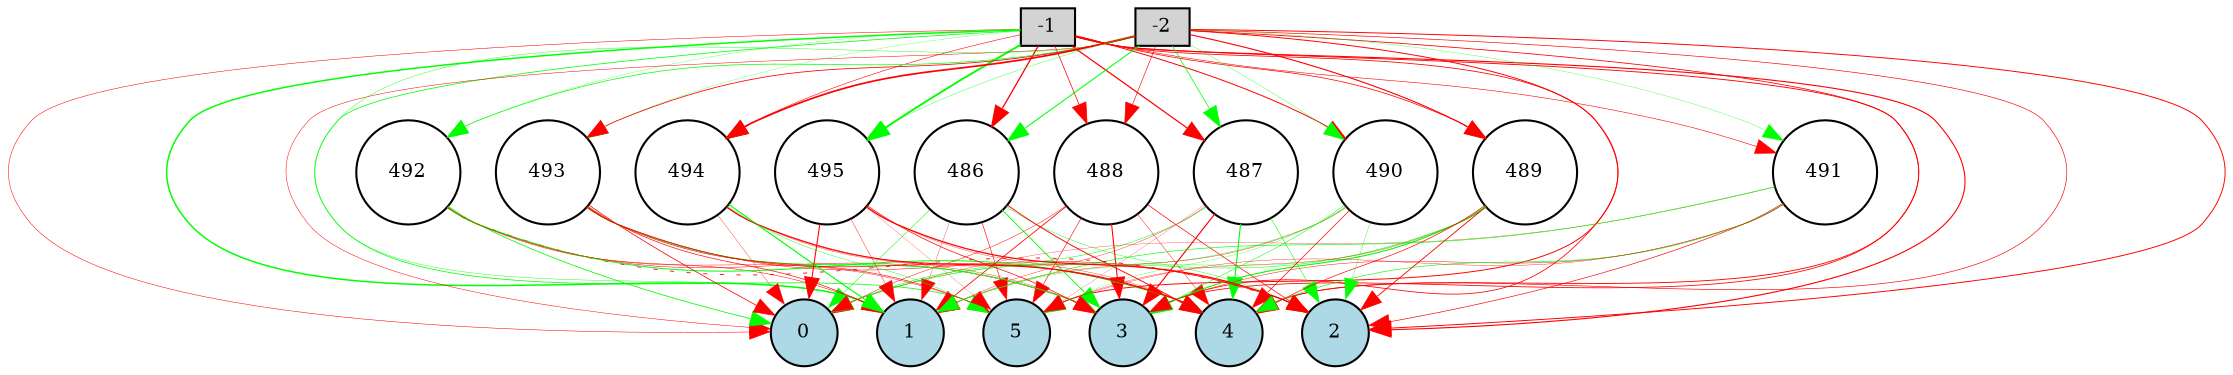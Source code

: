 digraph {
	node [fontsize=9 height=0.2 shape=circle width=0.2]
	-1 [fillcolor=lightgray shape=box style=filled]
	-2 [fillcolor=lightgray shape=box style=filled]
	0 [fillcolor=lightblue style=filled]
	1 [fillcolor=lightblue style=filled]
	2 [fillcolor=lightblue style=filled]
	3 [fillcolor=lightblue style=filled]
	4 [fillcolor=lightblue style=filled]
	5 [fillcolor=lightblue style=filled]
	486 [fillcolor=white style=filled]
	487 [fillcolor=white style=filled]
	488 [fillcolor=white style=filled]
	489 [fillcolor=white style=filled]
	490 [fillcolor=white style=filled]
	491 [fillcolor=white style=filled]
	492 [fillcolor=white style=filled]
	493 [fillcolor=white style=filled]
	494 [fillcolor=white style=filled]
	495 [fillcolor=white style=filled]
	-1 -> 486 [color=red penwidth=0.6233653551546883 style=solid]
	-1 -> 487 [color=red penwidth=0.5871775280817313 style=solid]
	-1 -> 488 [color=red penwidth=0.34806662200779304 style=solid]
	-1 -> 489 [color=red penwidth=0.35417322119269645 style=solid]
	-1 -> 490 [color=red penwidth=0.471144486688132 style=solid]
	-1 -> 491 [color=red penwidth=0.2733687325717381 style=solid]
	-1 -> 492 [color=green penwidth=0.12122737882082235 style=solid]
	-1 -> 493 [color=green penwidth=0.1196620763569708 style=solid]
	-1 -> 494 [color=red penwidth=0.27159339808853 style=solid]
	-1 -> 495 [color=green penwidth=0.8998265433960418 style=solid]
	-2 -> 486 [color=green penwidth=0.5055293025315196 style=solid]
	-2 -> 487 [color=green penwidth=0.35885853292836956 style=solid]
	-2 -> 488 [color=red penwidth=0.295681538355981 style=solid]
	-2 -> 489 [color=red penwidth=0.531319371249667 style=solid]
	-2 -> 490 [color=green penwidth=0.15725401709233913 style=solid]
	-2 -> 491 [color=green penwidth=0.14766725535021308 style=solid]
	-2 -> 492 [color=green penwidth=0.34100550926281975 style=solid]
	-2 -> 493 [color=red penwidth=0.3852258416850306 style=solid]
	-2 -> 494 [color=red penwidth=0.8233297777163662 style=solid]
	-2 -> 495 [color=green penwidth=0.164873847811071 style=solid]
	486 -> 0 [color=green penwidth=0.2527109690512238 style=solid]
	486 -> 1 [color=red penwidth=0.1456813473351436 style=solid]
	486 -> 2 [color=green penwidth=0.20195594029177713 style=solid]
	486 -> 3 [color=green penwidth=0.44795455620980984 style=solid]
	486 -> 4 [color=red penwidth=0.44498589195064886 style=solid]
	486 -> 5 [color=red penwidth=0.2995994921202516 style=solid]
	487 -> 0 [color=green penwidth=0.23283761045930781 style=solid]
	487 -> 1 [color=red penwidth=0.17372905910953498 style=solid]
	487 -> 2 [color=green penwidth=0.2645938418496805 style=solid]
	487 -> 3 [color=red penwidth=0.5470760694348022 style=solid]
	487 -> 4 [color=green penwidth=0.525073399451443 style=solid]
	487 -> 5 [color=red penwidth=0.10794245987749386 style=solid]
	488 -> 0 [color=red penwidth=0.22568146533194886 style=solid]
	488 -> 1 [color=red penwidth=0.39259314197074446 style=solid]
	488 -> 2 [color=red penwidth=0.3337700131492905 style=solid]
	488 -> 3 [color=red penwidth=0.5190737237514541 style=solid]
	488 -> 4 [color=red penwidth=0.1980863239234693 style=solid]
	488 -> 5 [color=red penwidth=0.2862274661327374 style=solid]
	489 -> 0 [color=green penwidth=0.2301835399575802 style=solid]
	489 -> 1 [color=green penwidth=0.16148959602469087 style=solid]
	489 -> 2 [color=red penwidth=0.42517474760628815 style=solid]
	489 -> 3 [color=green penwidth=0.5280013438067713 style=solid]
	489 -> 4 [color=red penwidth=0.3186126570884451 style=solid]
	489 -> 5 [color=red penwidth=0.15309909162556373 style=solid]
	490 -> 0 [color=green penwidth=0.20424380070204368 style=solid]
	490 -> 1 [color=red penwidth=0.17193373287737357 style=solid]
	490 -> 2 [color=green penwidth=0.17851794544531224 style=solid]
	490 -> 3 [color=green penwidth=0.24915991695468814 style=solid]
	490 -> 4 [color=red penwidth=0.3449626350837107 style=solid]
	490 -> 5 [color=green penwidth=0.1374366509105996 style=solid]
	491 -> 0 [color=red penwidth=0.14246639720446097 style=solid]
	491 -> 1 [color=green penwidth=0.29973729635072466 style=solid]
	491 -> 2 [color=red penwidth=0.31315160884489696 style=solid]
	491 -> 3 [color=red penwidth=0.2167663897115996 style=solid]
	491 -> 4 [color=green penwidth=0.2926552827590897 style=solid]
	491 -> 5 [color=red penwidth=0.1752109045391511 style=solid]
	492 -> 0 [color=green penwidth=0.3850617450303353 style=solid]
	492 -> 1 [color=red penwidth=0.24580119774172848 style=solid]
	492 -> 2 [color=red penwidth=0.4165219931265658 style=dotted]
	492 -> 3 [color=red penwidth=0.24516483588434881 style=solid]
	492 -> 4 [color=green penwidth=0.476001298497265 style=solid]
	492 -> 5 [color=red penwidth=0.20449536105410931 style=solid]
	493 -> 0 [color=red penwidth=0.3647113670585298 style=solid]
	493 -> 1 [color=red penwidth=0.3218864048245832 style=solid]
	493 -> 2 [color=red penwidth=0.24675768561951855 style=solid]
	493 -> 3 [color=green penwidth=0.45823425228767123 style=solid]
	493 -> 4 [color=red penwidth=0.3391082810111148 style=solid]
	493 -> 5 [color=red penwidth=0.2862720006231187 style=solid]
	494 -> 0 [color=red penwidth=0.16599283760844447 style=solid]
	494 -> 1 [color=green penwidth=0.5434639889958894 style=solid]
	494 -> 2 [color=red penwidth=0.22769406549254825 style=solid]
	494 -> 3 [color=red penwidth=0.15808919881891464 style=solid]
	494 -> 4 [color=red penwidth=0.5226267098790693 style=solid]
	494 -> 5 [color=green penwidth=0.19217789783940226 style=solid]
	495 -> 0 [color=red penwidth=0.5149577236085068 style=solid]
	495 -> 1 [color=red penwidth=0.19559124468657096 style=solid]
	495 -> 2 [color=red penwidth=0.5950088184254296 style=solid]
	495 -> 3 [color=red penwidth=0.3414871239395635 style=solid]
	495 -> 4 [color=red penwidth=0.16589243797687758 style=solid]
	495 -> 5 [color=red penwidth=0.10795227999752627 style=solid]
	-1 -> 0 [color=red penwidth=0.2506488639215134 style=solid]
	-1 -> 1 [color=green penwidth=0.7123895042885976 style=solid]
	-1 -> 2 [color=red penwidth=0.5337465145688272 style=solid]
	-1 -> 3 [color=red penwidth=0.3865824056115006 style=solid]
	-1 -> 4 [color=red penwidth=0.4325829957156119 style=solid]
	-1 -> 5 [color=green penwidth=0.36556126083884766 style=solid]
	-2 -> 0 [color=red penwidth=0.2368238256815894 style=solid]
	-2 -> 1 [color=green penwidth=0.1957734353478559 style=solid]
	-2 -> 2 [color=red penwidth=0.46302608857216165 style=solid]
	-2 -> 3 [color=red penwidth=0.39235877991357815 style=solid]
	-2 -> 4 [color=red penwidth=0.3143144867545786 style=solid]
	-2 -> 5 [color=red penwidth=0.4655490782715114 style=solid]
}
